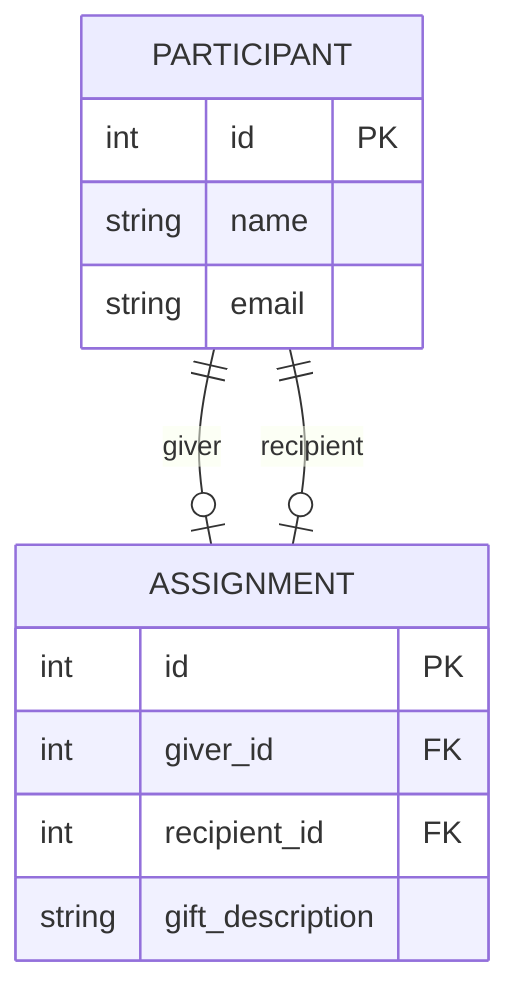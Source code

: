 erDiagram
    PARTICIPANT {
        int id PK
        string name
        string email
    }
    ASSIGNMENT {
        int id PK
        int giver_id FK
        int recipient_id FK
        string gift_description
    }
    PARTICIPANT ||--o| ASSIGNMENT: "giver"
    PARTICIPANT ||--o| ASSIGNMENT: "recipient"